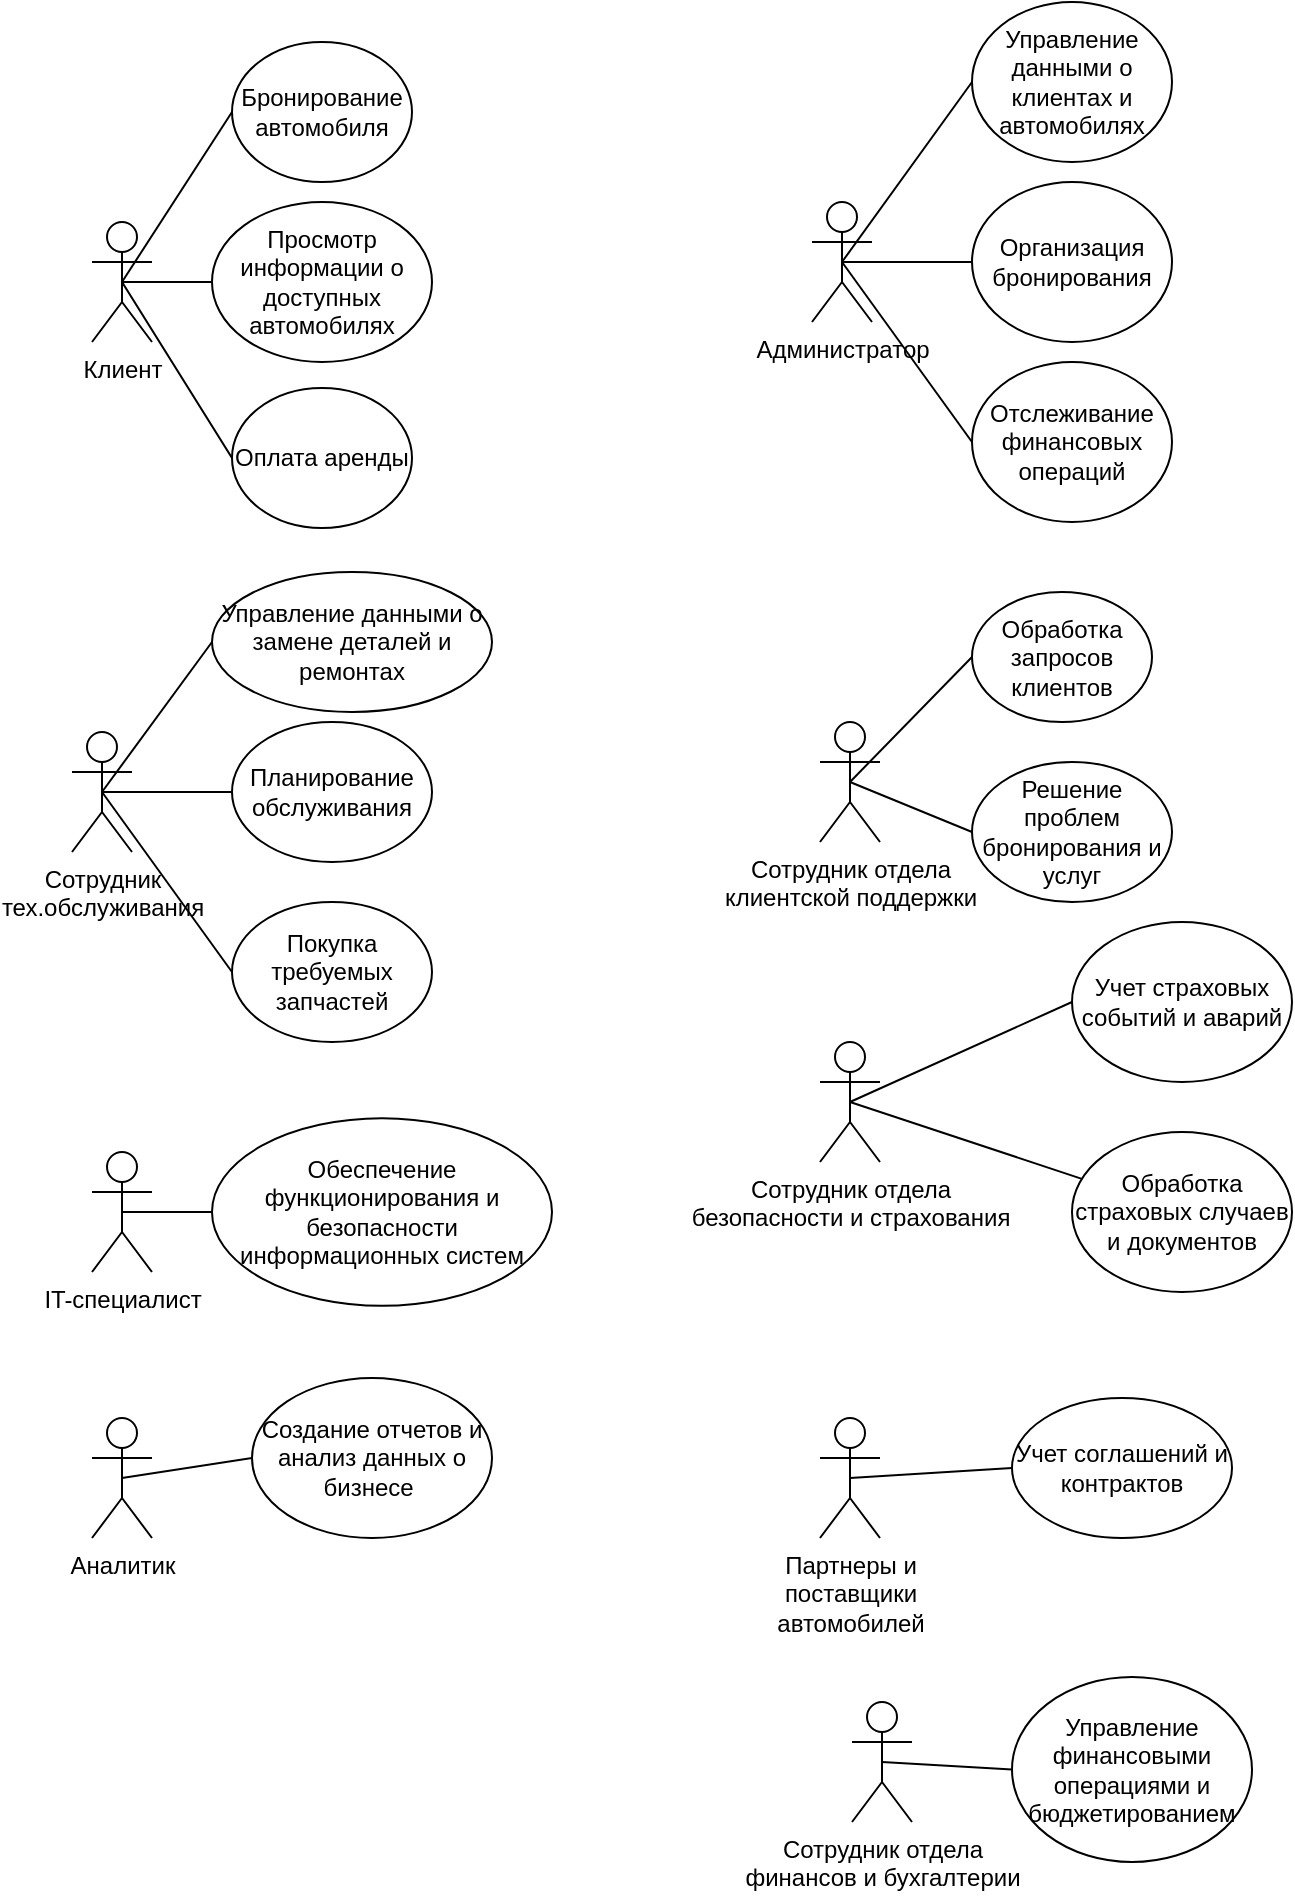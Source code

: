 <mxfile version="21.8.2" type="device">
  <diagram name="Page-1" id="RKBlEXqTn5jJfGL7q3--">
    <mxGraphModel dx="857" dy="455" grid="1" gridSize="10" guides="1" tooltips="1" connect="1" arrows="1" fold="1" page="1" pageScale="1" pageWidth="827" pageHeight="1169" math="0" shadow="0">
      <root>
        <mxCell id="0" />
        <mxCell id="1" parent="0" />
        <mxCell id="2eMa4MTnB2cK6f5te78B-8" style="rounded=0;orthogonalLoop=1;jettySize=auto;html=1;exitX=0.5;exitY=0.5;exitDx=0;exitDy=0;exitPerimeter=0;entryX=0;entryY=0.5;entryDx=0;entryDy=0;endArrow=none;endFill=0;" parent="1" source="2eMa4MTnB2cK6f5te78B-1" target="2eMa4MTnB2cK6f5te78B-5" edge="1">
          <mxGeometry relative="1" as="geometry" />
        </mxCell>
        <mxCell id="2eMa4MTnB2cK6f5te78B-9" style="rounded=0;orthogonalLoop=1;jettySize=auto;html=1;exitX=0.5;exitY=0.5;exitDx=0;exitDy=0;exitPerimeter=0;entryX=0;entryY=0.5;entryDx=0;entryDy=0;endArrow=none;endFill=0;" parent="1" source="2eMa4MTnB2cK6f5te78B-1" target="2eMa4MTnB2cK6f5te78B-6" edge="1">
          <mxGeometry relative="1" as="geometry" />
        </mxCell>
        <mxCell id="2eMa4MTnB2cK6f5te78B-13" style="rounded=0;orthogonalLoop=1;jettySize=auto;html=1;exitX=0.5;exitY=0.5;exitDx=0;exitDy=0;exitPerimeter=0;entryX=0;entryY=0.5;entryDx=0;entryDy=0;endArrow=none;endFill=0;" parent="1" source="2eMa4MTnB2cK6f5te78B-1" target="2eMa4MTnB2cK6f5te78B-12" edge="1">
          <mxGeometry relative="1" as="geometry" />
        </mxCell>
        <mxCell id="2eMa4MTnB2cK6f5te78B-1" value="Клиент" style="shape=umlActor;verticalLabelPosition=bottom;verticalAlign=top;html=1;outlineConnect=0;" parent="1" vertex="1">
          <mxGeometry x="50" y="120" width="30" height="60" as="geometry" />
        </mxCell>
        <mxCell id="2eMa4MTnB2cK6f5te78B-15" style="rounded=0;orthogonalLoop=1;jettySize=auto;html=1;exitX=0.5;exitY=0.5;exitDx=0;exitDy=0;exitPerimeter=0;entryX=0;entryY=0.5;entryDx=0;entryDy=0;endArrow=none;endFill=0;" parent="1" source="2eMa4MTnB2cK6f5te78B-2" target="2eMa4MTnB2cK6f5te78B-10" edge="1">
          <mxGeometry relative="1" as="geometry" />
        </mxCell>
        <mxCell id="2eMa4MTnB2cK6f5te78B-16" style="rounded=0;orthogonalLoop=1;jettySize=auto;html=1;exitX=0.5;exitY=0.5;exitDx=0;exitDy=0;exitPerimeter=0;entryX=0;entryY=0.5;entryDx=0;entryDy=0;endArrow=none;endFill=0;" parent="1" source="2eMa4MTnB2cK6f5te78B-2" target="2eMa4MTnB2cK6f5te78B-11" edge="1">
          <mxGeometry relative="1" as="geometry" />
        </mxCell>
        <mxCell id="2eMa4MTnB2cK6f5te78B-17" style="rounded=0;orthogonalLoop=1;jettySize=auto;html=1;exitX=0.5;exitY=0.5;exitDx=0;exitDy=0;exitPerimeter=0;entryX=0;entryY=0.5;entryDx=0;entryDy=0;endArrow=none;endFill=0;" parent="1" source="2eMa4MTnB2cK6f5te78B-2" target="2eMa4MTnB2cK6f5te78B-14" edge="1">
          <mxGeometry relative="1" as="geometry" />
        </mxCell>
        <mxCell id="2eMa4MTnB2cK6f5te78B-2" value="Сотрудник &lt;br&gt;тех.обслуживания" style="shape=umlActor;verticalLabelPosition=bottom;verticalAlign=top;html=1;outlineConnect=0;" parent="1" vertex="1">
          <mxGeometry x="40" y="375" width="30" height="60" as="geometry" />
        </mxCell>
        <mxCell id="2eMa4MTnB2cK6f5te78B-22" style="rounded=0;orthogonalLoop=1;jettySize=auto;html=1;exitX=0.5;exitY=0.5;exitDx=0;exitDy=0;exitPerimeter=0;entryX=0;entryY=0.5;entryDx=0;entryDy=0;endArrow=none;endFill=0;" parent="1" source="2eMa4MTnB2cK6f5te78B-3" target="2eMa4MTnB2cK6f5te78B-20" edge="1">
          <mxGeometry relative="1" as="geometry" />
        </mxCell>
        <mxCell id="2eMa4MTnB2cK6f5te78B-23" style="rounded=0;orthogonalLoop=1;jettySize=auto;html=1;exitX=0.5;exitY=0.5;exitDx=0;exitDy=0;exitPerimeter=0;entryX=0;entryY=0.5;entryDx=0;entryDy=0;endArrow=none;endFill=0;" parent="1" source="2eMa4MTnB2cK6f5te78B-3" target="2eMa4MTnB2cK6f5te78B-18" edge="1">
          <mxGeometry relative="1" as="geometry" />
        </mxCell>
        <mxCell id="2eMa4MTnB2cK6f5te78B-24" style="rounded=0;orthogonalLoop=1;jettySize=auto;html=1;exitX=0.5;exitY=0.5;exitDx=0;exitDy=0;exitPerimeter=0;entryX=0;entryY=0.5;entryDx=0;entryDy=0;endArrow=none;endFill=0;" parent="1" source="2eMa4MTnB2cK6f5te78B-3" target="2eMa4MTnB2cK6f5te78B-21" edge="1">
          <mxGeometry relative="1" as="geometry" />
        </mxCell>
        <mxCell id="2eMa4MTnB2cK6f5te78B-3" value="Администратор" style="shape=umlActor;verticalLabelPosition=bottom;verticalAlign=top;html=1;outlineConnect=0;" parent="1" vertex="1">
          <mxGeometry x="410" y="110" width="30" height="60" as="geometry" />
        </mxCell>
        <mxCell id="2eMa4MTnB2cK6f5te78B-26" style="rounded=0;orthogonalLoop=1;jettySize=auto;html=1;exitX=0.5;exitY=0.5;exitDx=0;exitDy=0;exitPerimeter=0;entryX=0;entryY=0.5;entryDx=0;entryDy=0;endArrow=none;endFill=0;" parent="1" source="2eMa4MTnB2cK6f5te78B-4" target="2eMa4MTnB2cK6f5te78B-25" edge="1">
          <mxGeometry relative="1" as="geometry" />
        </mxCell>
        <mxCell id="2eMa4MTnB2cK6f5te78B-4" value="Сотрудник отдела&lt;br&gt;клиентской поддержки" style="shape=umlActor;verticalLabelPosition=bottom;verticalAlign=top;html=1;outlineConnect=0;" parent="1" vertex="1">
          <mxGeometry x="414" y="370" width="30" height="60" as="geometry" />
        </mxCell>
        <mxCell id="2eMa4MTnB2cK6f5te78B-5" value="Бронирование автомобиля" style="ellipse;whiteSpace=wrap;html=1;" parent="1" vertex="1">
          <mxGeometry x="120" y="30" width="90" height="70" as="geometry" />
        </mxCell>
        <mxCell id="2eMa4MTnB2cK6f5te78B-6" value="Просмотр информации о доступных автомобилях" style="ellipse;whiteSpace=wrap;html=1;" parent="1" vertex="1">
          <mxGeometry x="110" y="110" width="110" height="80" as="geometry" />
        </mxCell>
        <mxCell id="2eMa4MTnB2cK6f5te78B-10" value="Управление данными о замене деталей и ремонтах" style="ellipse;whiteSpace=wrap;html=1;" parent="1" vertex="1">
          <mxGeometry x="110" y="295" width="140" height="70" as="geometry" />
        </mxCell>
        <mxCell id="2eMa4MTnB2cK6f5te78B-11" value="Планирование обслуживания" style="ellipse;whiteSpace=wrap;html=1;" parent="1" vertex="1">
          <mxGeometry x="120" y="370" width="100" height="70" as="geometry" />
        </mxCell>
        <mxCell id="2eMa4MTnB2cK6f5te78B-12" value="Оплата аренды" style="ellipse;whiteSpace=wrap;html=1;" parent="1" vertex="1">
          <mxGeometry x="120" y="203" width="90" height="70" as="geometry" />
        </mxCell>
        <mxCell id="2eMa4MTnB2cK6f5te78B-14" value="Покупка требуемых запчастей" style="ellipse;whiteSpace=wrap;html=1;" parent="1" vertex="1">
          <mxGeometry x="120" y="460" width="100" height="70" as="geometry" />
        </mxCell>
        <mxCell id="2eMa4MTnB2cK6f5te78B-18" value="Управление данными о клиентах и автомобилях" style="ellipse;whiteSpace=wrap;html=1;" parent="1" vertex="1">
          <mxGeometry x="490" y="10" width="100" height="80" as="geometry" />
        </mxCell>
        <mxCell id="2eMa4MTnB2cK6f5te78B-20" value="Организация бронирования" style="ellipse;whiteSpace=wrap;html=1;" parent="1" vertex="1">
          <mxGeometry x="490" y="100" width="100" height="80" as="geometry" />
        </mxCell>
        <mxCell id="2eMa4MTnB2cK6f5te78B-21" value="Отслеживание финансовых операций" style="ellipse;whiteSpace=wrap;html=1;" parent="1" vertex="1">
          <mxGeometry x="490" y="190" width="100" height="80" as="geometry" />
        </mxCell>
        <mxCell id="2eMa4MTnB2cK6f5te78B-25" value="Обработка запросов клиентов" style="ellipse;whiteSpace=wrap;html=1;" parent="1" vertex="1">
          <mxGeometry x="490" y="305" width="90" height="65" as="geometry" />
        </mxCell>
        <mxCell id="2eMa4MTnB2cK6f5te78B-29" style="rounded=0;orthogonalLoop=1;jettySize=auto;html=1;exitX=0.5;exitY=0.5;exitDx=0;exitDy=0;exitPerimeter=0;entryX=0;entryY=0.5;entryDx=0;entryDy=0;endArrow=none;endFill=0;" parent="1" source="2eMa4MTnB2cK6f5te78B-27" target="2eMa4MTnB2cK6f5te78B-28" edge="1">
          <mxGeometry relative="1" as="geometry" />
        </mxCell>
        <mxCell id="2eMa4MTnB2cK6f5te78B-27" value="Сотрудник отдела&lt;br&gt;безопасности и страхования" style="shape=umlActor;verticalLabelPosition=bottom;verticalAlign=top;html=1;outlineConnect=0;" parent="1" vertex="1">
          <mxGeometry x="414" y="530" width="30" height="60" as="geometry" />
        </mxCell>
        <mxCell id="2eMa4MTnB2cK6f5te78B-28" value="Учет страховых событий и аварий" style="ellipse;whiteSpace=wrap;html=1;" parent="1" vertex="1">
          <mxGeometry x="540" y="470" width="110" height="80" as="geometry" />
        </mxCell>
        <mxCell id="2eMa4MTnB2cK6f5te78B-39" style="rounded=0;orthogonalLoop=1;jettySize=auto;html=1;exitX=0.5;exitY=0.5;exitDx=0;exitDy=0;exitPerimeter=0;entryX=0;entryY=0.5;entryDx=0;entryDy=0;endArrow=none;endFill=0;" parent="1" source="2eMa4MTnB2cK6f5te78B-31" target="2eMa4MTnB2cK6f5te78B-38" edge="1">
          <mxGeometry relative="1" as="geometry" />
        </mxCell>
        <mxCell id="2eMa4MTnB2cK6f5te78B-31" value="IT-специалист" style="shape=umlActor;verticalLabelPosition=bottom;verticalAlign=top;html=1;outlineConnect=0;" parent="1" vertex="1">
          <mxGeometry x="50" y="585" width="30" height="60" as="geometry" />
        </mxCell>
        <mxCell id="2eMa4MTnB2cK6f5te78B-43" style="rounded=0;orthogonalLoop=1;jettySize=auto;html=1;exitX=0.5;exitY=0.5;exitDx=0;exitDy=0;exitPerimeter=0;entryX=0;entryY=0.5;entryDx=0;entryDy=0;endArrow=none;endFill=0;" parent="1" source="2eMa4MTnB2cK6f5te78B-32" target="2eMa4MTnB2cK6f5te78B-41" edge="1">
          <mxGeometry relative="1" as="geometry" />
        </mxCell>
        <mxCell id="2eMa4MTnB2cK6f5te78B-32" value="Партнеры и &lt;br&gt;поставщики&lt;br&gt;автомобилей" style="shape=umlActor;verticalLabelPosition=bottom;verticalAlign=top;html=1;outlineConnect=0;" parent="1" vertex="1">
          <mxGeometry x="414" y="718" width="30" height="60" as="geometry" />
        </mxCell>
        <mxCell id="2eMa4MTnB2cK6f5te78B-45" style="rounded=0;orthogonalLoop=1;jettySize=auto;html=1;exitX=0.5;exitY=0.5;exitDx=0;exitDy=0;exitPerimeter=0;entryX=0;entryY=0.5;entryDx=0;entryDy=0;endArrow=none;endFill=0;" parent="1" source="2eMa4MTnB2cK6f5te78B-33" target="2eMa4MTnB2cK6f5te78B-44" edge="1">
          <mxGeometry relative="1" as="geometry" />
        </mxCell>
        <mxCell id="2eMa4MTnB2cK6f5te78B-33" value="Аналитик" style="shape=umlActor;verticalLabelPosition=bottom;verticalAlign=top;html=1;outlineConnect=0;" parent="1" vertex="1">
          <mxGeometry x="50" y="718" width="30" height="60" as="geometry" />
        </mxCell>
        <mxCell id="2eMa4MTnB2cK6f5te78B-49" style="rounded=0;orthogonalLoop=1;jettySize=auto;html=1;exitX=0.5;exitY=0.5;exitDx=0;exitDy=0;exitPerimeter=0;entryX=0;entryY=0.5;entryDx=0;entryDy=0;endArrow=none;endFill=0;" parent="1" source="2eMa4MTnB2cK6f5te78B-34" target="2eMa4MTnB2cK6f5te78B-48" edge="1">
          <mxGeometry relative="1" as="geometry" />
        </mxCell>
        <mxCell id="2eMa4MTnB2cK6f5te78B-34" value="Сотрудник отдела &lt;br&gt;финансов и бухгалтерии" style="shape=umlActor;verticalLabelPosition=bottom;verticalAlign=top;html=1;outlineConnect=0;" parent="1" vertex="1">
          <mxGeometry x="430" y="860" width="30" height="60" as="geometry" />
        </mxCell>
        <mxCell id="2eMa4MTnB2cK6f5te78B-38" value="Обеспечение функционирования и безопасности информационных систем" style="ellipse;whiteSpace=wrap;html=1;" parent="1" vertex="1">
          <mxGeometry x="110" y="568.13" width="170" height="93.75" as="geometry" />
        </mxCell>
        <mxCell id="2eMa4MTnB2cK6f5te78B-41" value="Учет соглашений и контрактов" style="ellipse;whiteSpace=wrap;html=1;" parent="1" vertex="1">
          <mxGeometry x="510" y="708" width="110" height="70" as="geometry" />
        </mxCell>
        <mxCell id="2eMa4MTnB2cK6f5te78B-44" value="Создание отчетов и анализ данных о бизнесе&amp;nbsp;" style="ellipse;whiteSpace=wrap;html=1;" parent="1" vertex="1">
          <mxGeometry x="130" y="698" width="120" height="80" as="geometry" />
        </mxCell>
        <mxCell id="2eMa4MTnB2cK6f5te78B-48" value="Управление финансовыми операциями и бюджетированием" style="ellipse;whiteSpace=wrap;html=1;" parent="1" vertex="1">
          <mxGeometry x="510" y="847.5" width="120" height="92.5" as="geometry" />
        </mxCell>
        <mxCell id="ieXykWTIuP8R58RaBbhJ-5" style="rounded=0;orthogonalLoop=1;jettySize=auto;html=1;exitX=0.5;exitY=0.5;exitDx=0;exitDy=0;exitPerimeter=0;entryX=0;entryY=0.5;entryDx=0;entryDy=0;endArrow=none;endFill=0;" edge="1" parent="1" target="ieXykWTIuP8R58RaBbhJ-6" source="2eMa4MTnB2cK6f5te78B-4">
          <mxGeometry relative="1" as="geometry">
            <mxPoint x="429" y="505" as="sourcePoint" />
          </mxGeometry>
        </mxCell>
        <mxCell id="ieXykWTIuP8R58RaBbhJ-6" value="Решение проблем бронирования и услуг" style="ellipse;whiteSpace=wrap;html=1;" vertex="1" parent="1">
          <mxGeometry x="490" y="390" width="100" height="70" as="geometry" />
        </mxCell>
        <mxCell id="ieXykWTIuP8R58RaBbhJ-8" value="Обработка страховых случаев и документов" style="ellipse;whiteSpace=wrap;html=1;" vertex="1" parent="1">
          <mxGeometry x="540" y="575" width="110" height="80" as="geometry" />
        </mxCell>
        <mxCell id="ieXykWTIuP8R58RaBbhJ-9" style="rounded=0;orthogonalLoop=1;jettySize=auto;html=1;endArrow=none;endFill=0;exitX=0.5;exitY=0.5;exitDx=0;exitDy=0;exitPerimeter=0;" edge="1" parent="1" source="2eMa4MTnB2cK6f5te78B-27" target="ieXykWTIuP8R58RaBbhJ-8">
          <mxGeometry relative="1" as="geometry">
            <mxPoint x="439" y="570" as="sourcePoint" />
            <mxPoint x="491" y="530" as="targetPoint" />
          </mxGeometry>
        </mxCell>
      </root>
    </mxGraphModel>
  </diagram>
</mxfile>
